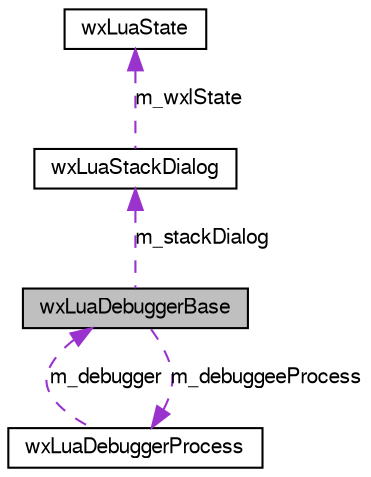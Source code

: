 digraph G
{
  edge [fontname="FreeSans",fontsize="10",labelfontname="FreeSans",labelfontsize="10"];
  node [fontname="FreeSans",fontsize="10",shape=record];
  Node1 [label="wxLuaDebuggerBase",height=0.2,width=0.4,color="black", fillcolor="grey75", style="filled" fontcolor="black"];
  Node2 -> Node1 [dir=back,color="darkorchid3",fontsize="10",style="dashed",label="m_stackDialog",fontname="FreeSans"];
  Node2 [label="wxLuaStackDialog",height=0.2,width=0.4,color="black", fillcolor="white", style="filled",URL="$classwxLuaStackDialog.html"];
  Node3 -> Node2 [dir=back,color="darkorchid3",fontsize="10",style="dashed",label="m_wxlState",fontname="FreeSans"];
  Node3 [label="wxLuaState",height=0.2,width=0.4,color="black", fillcolor="white", style="filled",URL="$classwxLuaState.html"];
  Node4 -> Node1 [dir=back,color="darkorchid3",fontsize="10",style="dashed",label="m_debuggeeProcess",fontname="FreeSans"];
  Node4 [label="wxLuaDebuggerProcess",height=0.2,width=0.4,color="black", fillcolor="white", style="filled",URL="$classwxLuaDebuggerProcess.html"];
  Node1 -> Node4 [dir=back,color="darkorchid3",fontsize="10",style="dashed",label="m_debugger",fontname="FreeSans"];
}
